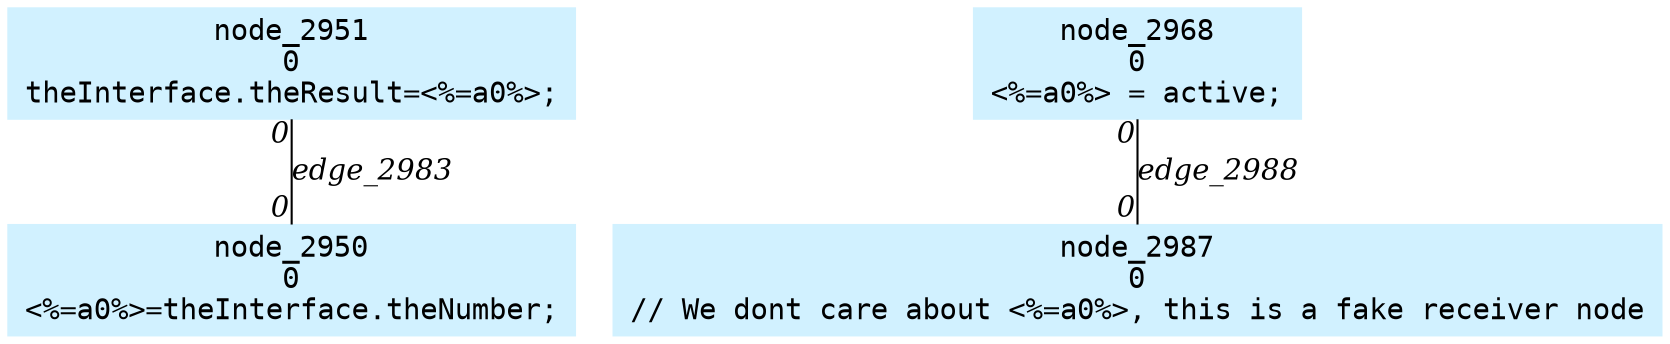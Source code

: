 digraph g{node_2950 [shape=box, style=filled, color="#d1f1ff", fontname="Courier", label="node_2950
0
<%=a0%>=theInterface.theNumber;
" ]
node_2951 [shape=box, style=filled, color="#d1f1ff", fontname="Courier", label="node_2951
0
theInterface.theResult=<%=a0%>;
" ]
node_2968 [shape=box, style=filled, color="#d1f1ff", fontname="Courier", label="node_2968
0
<%=a0%> = active;
" ]
node_2987 [shape=box, style=filled, color="#d1f1ff", fontname="Courier", label="node_2987
0
// We dont care about <%=a0%>, this is a fake receiver node
" ]
node_2951 -> node_2950 [dir=none, arrowHead=none, fontname="Times-Italic", label="edge_2983",  headlabel="0", taillabel="0" ]
node_2968 -> node_2987 [dir=none, arrowHead=none, fontname="Times-Italic", label="edge_2988",  headlabel="0", taillabel="0" ]
}